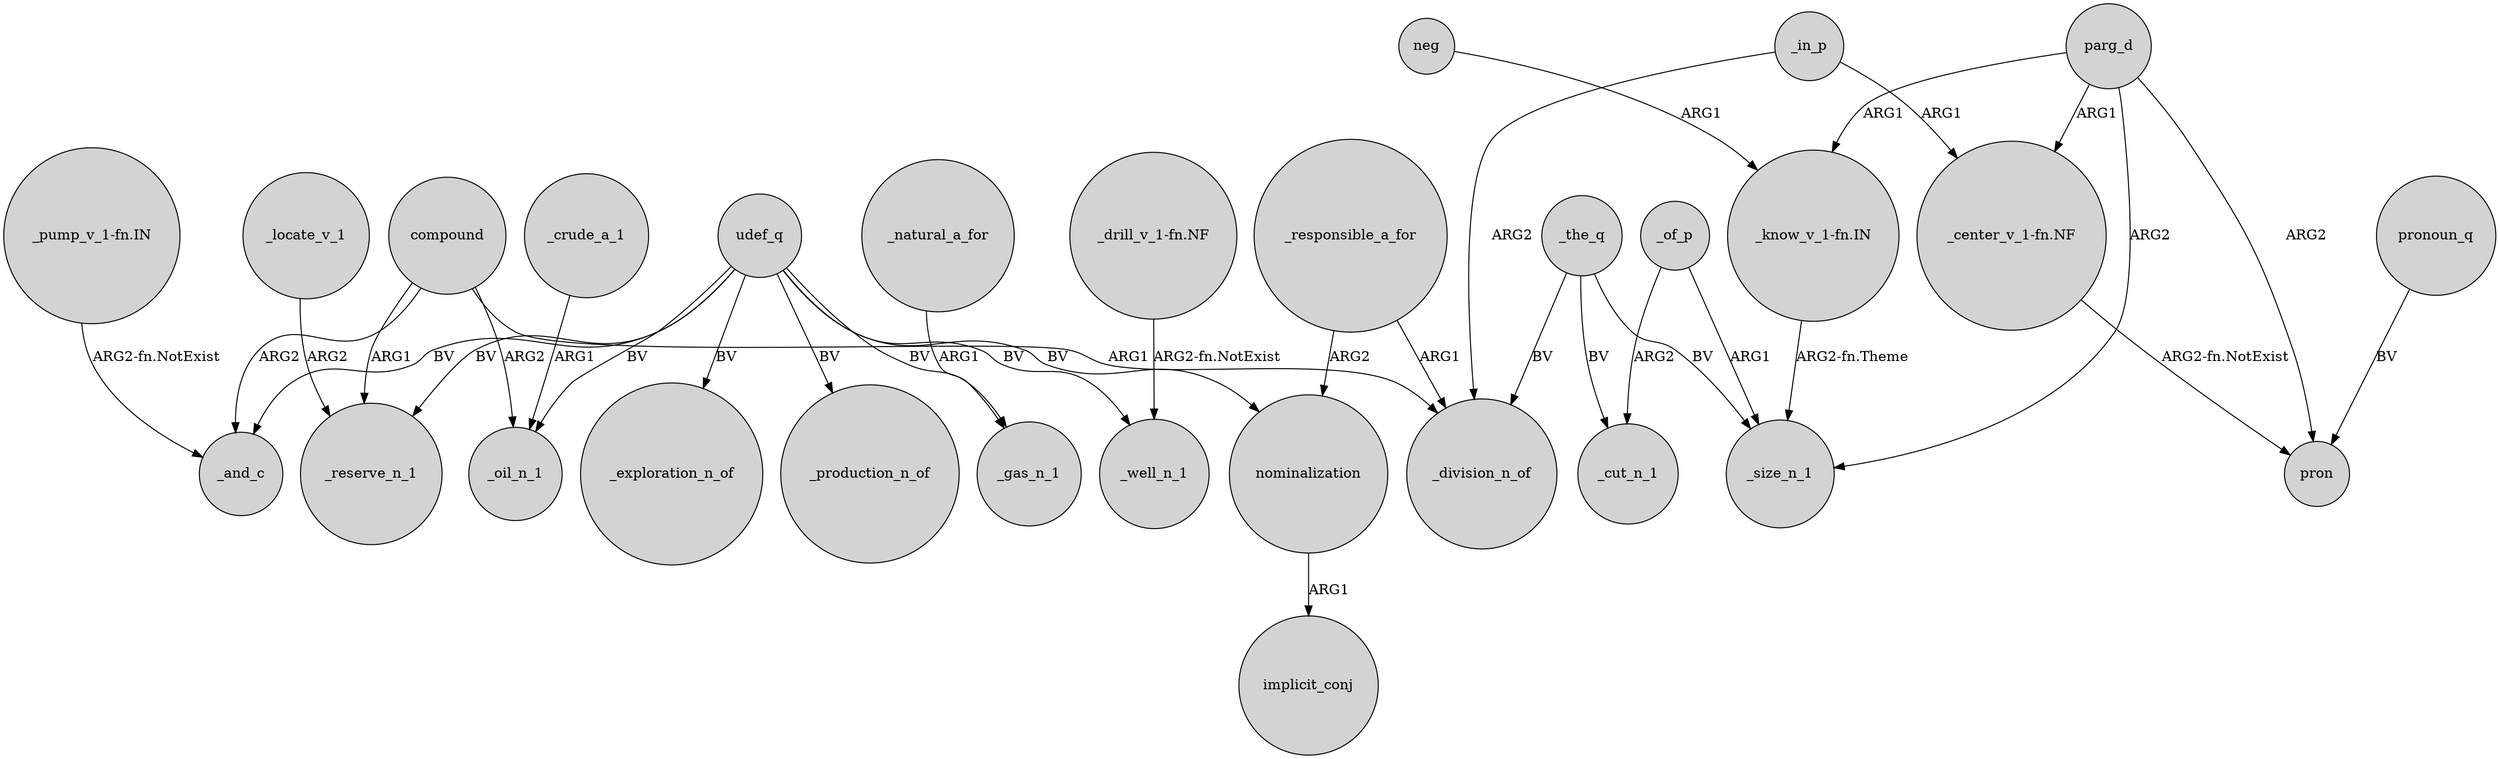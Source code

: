 digraph {
	node [shape=circle style=filled]
	udef_q -> _production_n_of [label=BV]
	"_pump_v_1-fn.IN" -> _and_c [label="ARG2-fn.NotExist"]
	_the_q -> _size_n_1 [label=BV]
	parg_d -> "_know_v_1-fn.IN" [label=ARG1]
	_locate_v_1 -> _reserve_n_1 [label=ARG2]
	_responsible_a_for -> nominalization [label=ARG2]
	parg_d -> _size_n_1 [label=ARG2]
	_the_q -> _cut_n_1 [label=BV]
	udef_q -> _reserve_n_1 [label=BV]
	nominalization -> implicit_conj [label=ARG1]
	"_drill_v_1-fn.NF" -> _well_n_1 [label="ARG2-fn.NotExist"]
	parg_d -> pron [label=ARG2]
	"_know_v_1-fn.IN" -> _size_n_1 [label="ARG2-fn.Theme"]
	_of_p -> _size_n_1 [label=ARG1]
	pronoun_q -> pron [label=BV]
	compound -> _oil_n_1 [label=ARG2]
	"_center_v_1-fn.NF" -> pron [label="ARG2-fn.NotExist"]
	_in_p -> "_center_v_1-fn.NF" [label=ARG1]
	compound -> _and_c [label=ARG2]
	compound -> _reserve_n_1 [label=ARG1]
	_crude_a_1 -> _oil_n_1 [label=ARG1]
	neg -> "_know_v_1-fn.IN" [label=ARG1]
	parg_d -> "_center_v_1-fn.NF" [label=ARG1]
	udef_q -> _exploration_n_of [label=BV]
	udef_q -> _gas_n_1 [label=BV]
	udef_q -> nominalization [label=BV]
	_natural_a_for -> _gas_n_1 [label=ARG1]
	udef_q -> _oil_n_1 [label=BV]
	_in_p -> _division_n_of [label=ARG2]
	_responsible_a_for -> _division_n_of [label=ARG1]
	_of_p -> _cut_n_1 [label=ARG2]
	compound -> _division_n_of [label=ARG1]
	udef_q -> _and_c [label=BV]
	udef_q -> _well_n_1 [label=BV]
	_the_q -> _division_n_of [label=BV]
}
